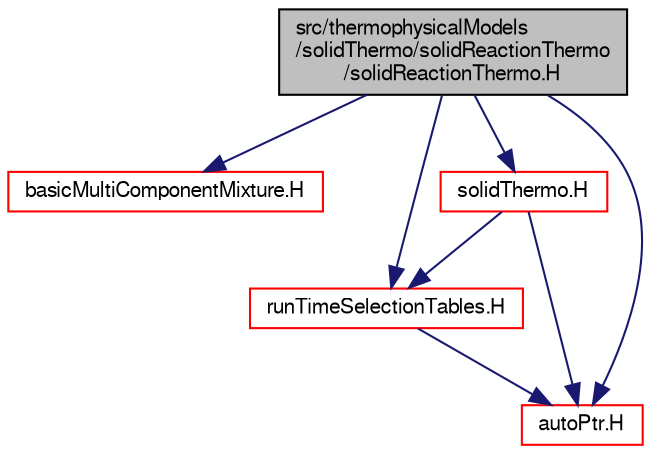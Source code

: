 digraph "src/thermophysicalModels/solidThermo/solidReactionThermo/solidReactionThermo.H"
{
  bgcolor="transparent";
  edge [fontname="FreeSans",fontsize="10",labelfontname="FreeSans",labelfontsize="10"];
  node [fontname="FreeSans",fontsize="10",shape=record];
  Node0 [label="src/thermophysicalModels\l/solidThermo/solidReactionThermo\l/solidReactionThermo.H",height=0.2,width=0.4,color="black", fillcolor="grey75", style="filled", fontcolor="black"];
  Node0 -> Node1 [color="midnightblue",fontsize="10",style="solid",fontname="FreeSans"];
  Node1 [label="basicMultiComponentMixture.H",height=0.2,width=0.4,color="red",URL="$a16160.html"];
  Node0 -> Node305 [color="midnightblue",fontsize="10",style="solid",fontname="FreeSans"];
  Node305 [label="solidThermo.H",height=0.2,width=0.4,color="red",URL="$a16382.html"];
  Node305 -> Node190 [color="midnightblue",fontsize="10",style="solid",fontname="FreeSans"];
  Node190 [label="runTimeSelectionTables.H",height=0.2,width=0.4,color="red",URL="$a09266.html",tooltip="Macros to ease declaration of run-time selection tables. "];
  Node190 -> Node51 [color="midnightblue",fontsize="10",style="solid",fontname="FreeSans"];
  Node51 [label="autoPtr.H",height=0.2,width=0.4,color="red",URL="$a11078.html"];
  Node305 -> Node51 [color="midnightblue",fontsize="10",style="solid",fontname="FreeSans"];
  Node0 -> Node51 [color="midnightblue",fontsize="10",style="solid",fontname="FreeSans"];
  Node0 -> Node190 [color="midnightblue",fontsize="10",style="solid",fontname="FreeSans"];
}
